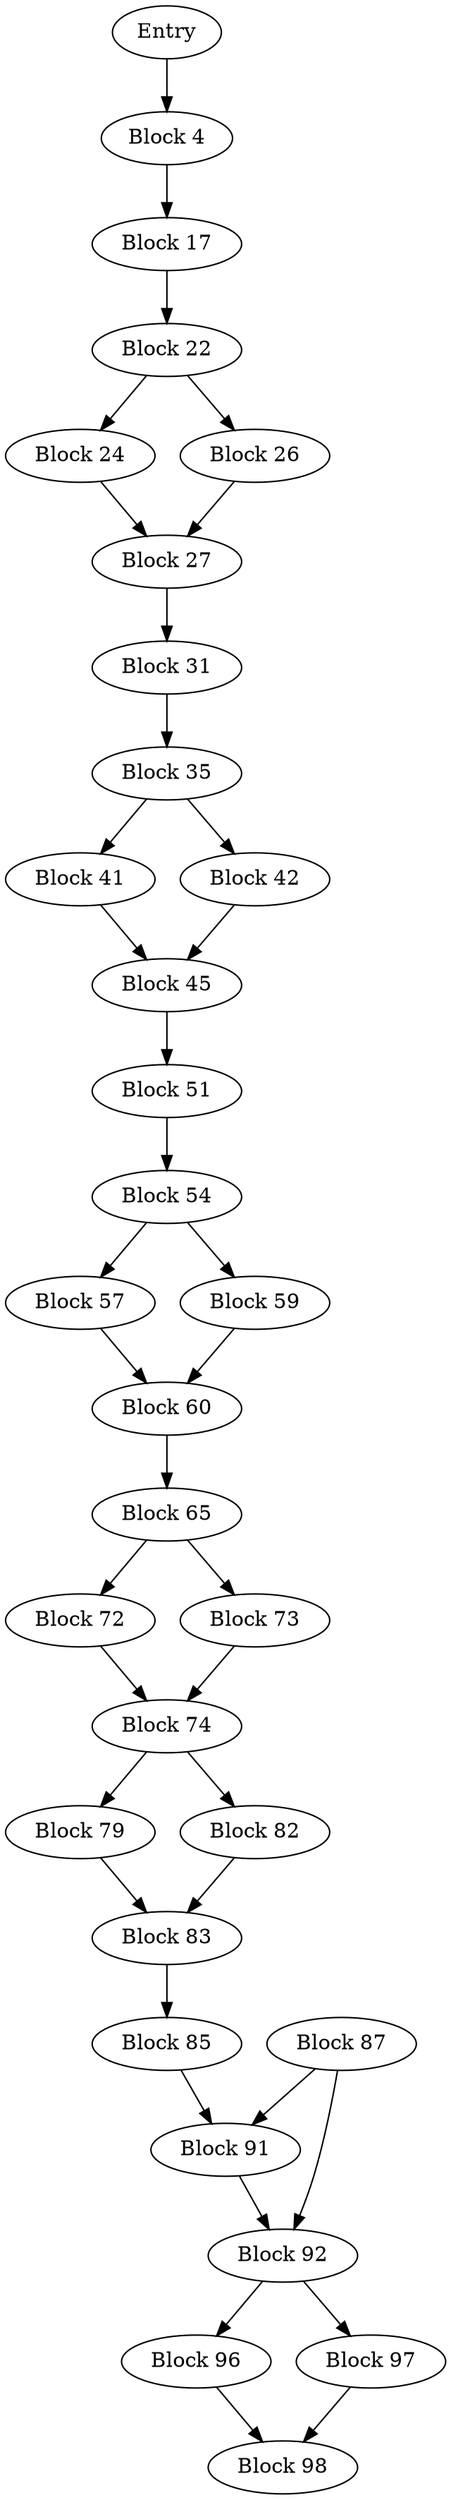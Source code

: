 digraph CFG {
    // Nodes
    3 [label="Entry"];
    4 [label="Block 4"];
    17 [label="Block 17"];
    22 [label="Block 22"];
    24 [label="Block 24"];
    26 [label="Block 26"];
    27 [label="Block 27"];
    31 [label="Block 31"];
    35 [label="Block 35"];
    41 [label="Block 41"];
    42 [label="Block 42"];
    45 [label="Block 45"];
    51 [label="Block 51"];
    54 [label="Block 54"];
    57 [label="Block 57"];
    59 [label="Block 59"];
    60 [label="Block 60"];
    65 [label="Block 65"];
    72 [label="Block 72"];
    73 [label="Block 73"];
    74 [label="Block 74"];
    79 [label="Block 79"];
    82 [label="Block 82"];
    83 [label="Block 83"];
    85 [label="Block 85"];
    87 [label="Block 87"];
    91 [label="Block 91"];
    92 [label="Block 92"];
    96 [label="Block 96"];
    97 [label="Block 97"];
    98 [label="Block 98"];
    
    // Edges
    3 -> 4;
    4 -> 17;
    17 -> 22;
    22 -> 24;
    22 -> 26;
    24 -> 27;
    26 -> 27;
    27 -> 31;
    31 -> 35;
    35 -> 41;
    35 -> 42;
    41 -> 45;
    42 -> 45;
    45 -> 51;
    51 -> 54;
    54 -> 57;
    54 -> 59;
    57 -> 60;
    59 -> 60;
    60 -> 65;
    65 -> 72;
    65 -> 73;
    72 -> 74;
    73 -> 74;
    74 -> 79;
    74 -> 82;
    79 -> 83;
    82 -> 83;
    83 -> 85;
    85 -> 91;
    87 -> 91;
    87 -> 92;
    91 -> 92;
    92 -> 96;
    92 -> 97;
    96 -> 98;
    97 -> 98;
}